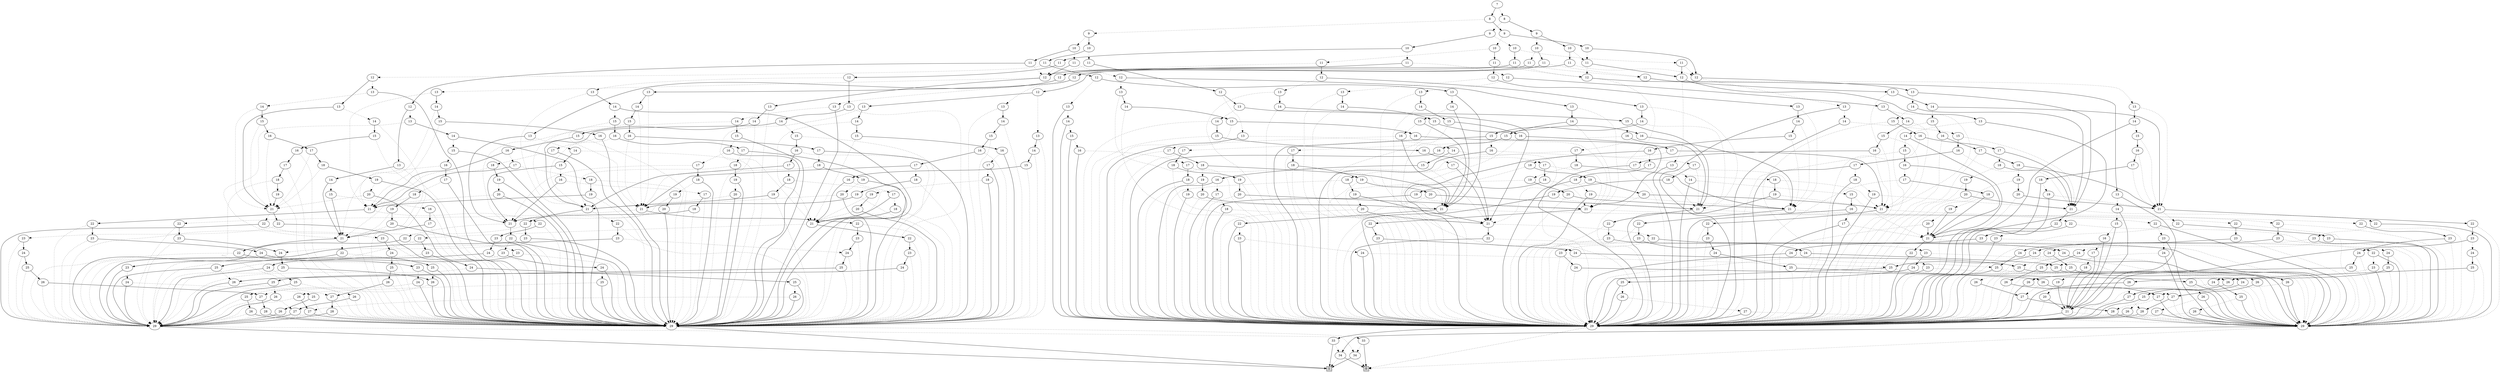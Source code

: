 digraph G {
0 [shape=box, label="0", style=filled, shape=box, height=0.3, width=0.3];
1 [shape=box, label="1", style=filled, shape=box, height=0.3, width=0.3];
65420 [label="7"];
65420 -> 65356 [style=dotted];
65420 -> 65419 [style=filled];
65356 [label="8"];
65356 -> 65302 [style=dotted];
65356 -> 65355 [style=filled];
65302 [label="9"];
65302 -> 65245 [style=dotted];
65302 -> 65301 [style=filled];
65245 [label="10"];
65245 -> 64193 [style=dotted];
65245 -> 65244 [style=filled];
64193 [label="11"];
64193 -> 64167 [style=dotted];
64193 -> 64192 [style=filled];
64167 [label="12"];
64167 -> 64158 [style=dotted];
64167 -> 64166 [style=filled];
64158 [label="13"];
64158 -> 64157 [style=dotted];
64158 -> 64135 [style=filled];
64157 [label="14"];
64157 -> 64156 [style=dotted];
64157 -> 64135 [style=filled];
64156 [label="15"];
64156 -> 64151 [style=dotted];
64156 -> 64155 [style=filled];
64151 [label="21"];
64151 -> 64143 [style=dotted];
64151 -> 64150 [style=filled];
64143 [label="22"];
64143 -> 64142 [style=dotted];
64143 -> 64136 [style=filled];
64142 [label="23"];
64142 -> 64141 [style=dotted];
64142 -> 64136 [style=filled];
64141 [label="24"];
64141 -> 64135 [style=dotted];
64141 -> 64140 [style=filled];
64135 [label="29"];
64135 -> 0 [style=dotted];
64135 -> 1198 [style=filled];
1198 [label="33"];
1198 -> 71 [style=dotted];
1198 -> 1 [style=filled];
71 [label="34"];
71 -> 1 [style=dotted];
71 -> 0 [style=filled];
64140 [label="25"];
64140 -> 64135 [style=dotted];
64140 -> 64139 [style=filled];
64139 [label="26"];
64139 -> 64138 [style=dotted];
64139 -> 64136 [style=filled];
64138 [label="27"];
64138 -> 64137 [style=dotted];
64138 -> 64136 [style=filled];
64137 [label="28"];
64137 -> 64135 [style=dotted];
64137 -> 64136 [style=filled];
64136 [label="29"];
64136 -> 0 [style=dotted];
64136 -> 71 [style=filled];
64150 [label="22"];
64150 -> 64149 [style=dotted];
64150 -> 64135 [style=filled];
64149 [label="23"];
64149 -> 64148 [style=dotted];
64149 -> 64135 [style=filled];
64148 [label="24"];
64148 -> 64136 [style=dotted];
64148 -> 64147 [style=filled];
64147 [label="25"];
64147 -> 64136 [style=dotted];
64147 -> 64146 [style=filled];
64146 [label="26"];
64146 -> 64145 [style=dotted];
64146 -> 64135 [style=filled];
64145 [label="27"];
64145 -> 64144 [style=dotted];
64145 -> 64135 [style=filled];
64144 [label="28"];
64144 -> 64136 [style=dotted];
64144 -> 64135 [style=filled];
64155 [label="16"];
64155 -> 64151 [style=dotted];
64155 -> 64154 [style=filled];
64154 [label="17"];
64154 -> 64153 [style=dotted];
64154 -> 64135 [style=filled];
64153 [label="18"];
64153 -> 64152 [style=dotted];
64153 -> 64135 [style=filled];
64152 [label="19"];
64152 -> 64151 [style=dotted];
64152 -> 64135 [style=filled];
64166 [label="13"];
64166 -> 64165 [style=dotted];
64166 -> 64151 [style=filled];
64165 [label="14"];
64165 -> 64164 [style=dotted];
64165 -> 64151 [style=filled];
64164 [label="15"];
64164 -> 64135 [style=dotted];
64164 -> 64163 [style=filled];
64163 [label="16"];
64163 -> 64135 [style=dotted];
64163 -> 64162 [style=filled];
64162 [label="17"];
64162 -> 64161 [style=dotted];
64162 -> 64151 [style=filled];
64161 [label="18"];
64161 -> 64160 [style=dotted];
64161 -> 64151 [style=filled];
64160 [label="19"];
64160 -> 64135 [style=dotted];
64160 -> 64159 [style=filled];
64159 [label="20"];
64159 -> 64135 [style=dotted];
64159 -> 64151 [style=filled];
64192 [label="12"];
64192 -> 64183 [style=dotted];
64192 -> 64191 [style=filled];
64183 [label="13"];
64183 -> 64182 [style=dotted];
64183 -> 64135 [style=filled];
64182 [label="14"];
64182 -> 64181 [style=dotted];
64182 -> 64135 [style=filled];
64181 [label="15"];
64181 -> 64178 [style=dotted];
64181 -> 64180 [style=filled];
64178 [label="21"];
64178 -> 64172 [style=dotted];
64178 -> 64177 [style=filled];
64172 [label="22"];
64172 -> 64171 [style=dotted];
64172 -> 64136 [style=filled];
64171 [label="23"];
64171 -> 64170 [style=dotted];
64171 -> 64136 [style=filled];
64170 [label="24"];
64170 -> 64135 [style=dotted];
64170 -> 64169 [style=filled];
64169 [label="25"];
64169 -> 64168 [style=dotted];
64169 -> 64136 [style=filled];
64168 [label="26"];
64168 -> 64135 [style=dotted];
64168 -> 64136 [style=filled];
64177 [label="22"];
64177 -> 64176 [style=dotted];
64177 -> 64135 [style=filled];
64176 [label="23"];
64176 -> 64175 [style=dotted];
64176 -> 64135 [style=filled];
64175 [label="24"];
64175 -> 64136 [style=dotted];
64175 -> 64174 [style=filled];
64174 [label="25"];
64174 -> 64173 [style=dotted];
64174 -> 64135 [style=filled];
64173 [label="26"];
64173 -> 64136 [style=dotted];
64173 -> 64135 [style=filled];
64180 [label="16"];
64180 -> 64179 [style=dotted];
64180 -> 64135 [style=filled];
64179 [label="17"];
64179 -> 64178 [style=dotted];
64179 -> 64135 [style=filled];
64191 [label="13"];
64191 -> 64190 [style=dotted];
64191 -> 64178 [style=filled];
64190 [label="14"];
64190 -> 64189 [style=dotted];
64190 -> 64178 [style=filled];
64189 [label="15"];
64189 -> 64135 [style=dotted];
64189 -> 64188 [style=filled];
64188 [label="16"];
64188 -> 64187 [style=dotted];
64188 -> 64178 [style=filled];
64187 [label="17"];
64187 -> 64135 [style=dotted];
64187 -> 64186 [style=filled];
64186 [label="18"];
64186 -> 64185 [style=dotted];
64186 -> 64178 [style=filled];
64185 [label="19"];
64185 -> 64184 [style=dotted];
64185 -> 64178 [style=filled];
64184 [label="20"];
64184 -> 64135 [style=dotted];
64184 -> 64178 [style=filled];
65244 [label="11"];
65244 -> 64203 [style=dotted];
65244 -> 65243 [style=filled];
64203 [label="12"];
64203 -> 64135 [style=dotted];
64203 -> 64202 [style=filled];
64202 [label="13"];
64202 -> 64201 [style=dotted];
64202 -> 64194 [style=filled];
64201 [label="14"];
64201 -> 64200 [style=dotted];
64201 -> 64194 [style=filled];
64200 [label="15"];
64200 -> 64199 [style=dotted];
64200 -> 64194 [style=filled];
64199 [label="16"];
64199 -> 64198 [style=dotted];
64199 -> 64194 [style=filled];
64198 [label="17"];
64198 -> 64197 [style=dotted];
64198 -> 64194 [style=filled];
64197 [label="18"];
64197 -> 64196 [style=dotted];
64197 -> 64194 [style=filled];
64196 [label="19"];
64196 -> 64195 [style=dotted];
64196 -> 64194 [style=filled];
64195 [label="20"];
64195 -> 64135 [style=dotted];
64195 -> 64194 [style=filled];
64194 [label="21"];
64194 -> 64136 [style=dotted];
64194 -> 64135 [style=filled];
65243 [label="12"];
65243 -> 65235 [style=dotted];
65243 -> 65242 [style=filled];
65235 [label="13"];
65235 -> 65227 [style=dotted];
65235 -> 65234 [style=filled];
65227 [label="21"];
65227 -> 65219 [style=dotted];
65227 -> 65226 [style=filled];
65219 [label="22"];
65219 -> 65211 [style=dotted];
65219 -> 65218 [style=filled];
65211 [label="29"];
65211 -> 1194 [style=dotted];
65211 -> 1 [style=filled];
1194 [label="33"];
1194 -> 70 [style=dotted];
1194 -> 0 [style=filled];
70 [label="34"];
70 -> 0 [style=dotted];
70 -> 1 [style=filled];
65218 [label="23"];
65218 -> 65211 [style=dotted];
65218 -> 65217 [style=filled];
65217 [label="24"];
65217 -> 65211 [style=dotted];
65217 -> 65216 [style=filled];
65216 [label="25"];
65216 -> 65215 [style=dotted];
65216 -> 65212 [style=filled];
65215 [label="26"];
65215 -> 65214 [style=dotted];
65215 -> 65212 [style=filled];
65214 [label="27"];
65214 -> 65211 [style=dotted];
65214 -> 65213 [style=filled];
65213 [label="28"];
65213 -> 65211 [style=dotted];
65213 -> 65212 [style=filled];
65212 [label="29"];
65212 -> 70 [style=dotted];
65212 -> 1 [style=filled];
65226 [label="22"];
65226 -> 65212 [style=dotted];
65226 -> 65225 [style=filled];
65225 [label="23"];
65225 -> 65212 [style=dotted];
65225 -> 65224 [style=filled];
65224 [label="24"];
65224 -> 65212 [style=dotted];
65224 -> 65223 [style=filled];
65223 [label="25"];
65223 -> 65222 [style=dotted];
65223 -> 65211 [style=filled];
65222 [label="26"];
65222 -> 65221 [style=dotted];
65222 -> 65211 [style=filled];
65221 [label="27"];
65221 -> 65212 [style=dotted];
65221 -> 65220 [style=filled];
65220 [label="28"];
65220 -> 65212 [style=dotted];
65220 -> 65211 [style=filled];
65234 [label="14"];
65234 -> 65227 [style=dotted];
65234 -> 65233 [style=filled];
65233 [label="15"];
65233 -> 65227 [style=dotted];
65233 -> 65232 [style=filled];
65232 [label="16"];
65232 -> 65231 [style=dotted];
65232 -> 65211 [style=filled];
65231 [label="17"];
65231 -> 65230 [style=dotted];
65231 -> 65211 [style=filled];
65230 [label="18"];
65230 -> 65227 [style=dotted];
65230 -> 65229 [style=filled];
65229 [label="19"];
65229 -> 65228 [style=dotted];
65229 -> 65211 [style=filled];
65228 [label="20"];
65228 -> 65227 [style=dotted];
65228 -> 65211 [style=filled];
65242 [label="13"];
65242 -> 65211 [style=dotted];
65242 -> 65241 [style=filled];
65241 [label="14"];
65241 -> 65211 [style=dotted];
65241 -> 65240 [style=filled];
65240 [label="15"];
65240 -> 65211 [style=dotted];
65240 -> 65239 [style=filled];
65239 [label="16"];
65239 -> 65238 [style=dotted];
65239 -> 65227 [style=filled];
65238 [label="17"];
65238 -> 65237 [style=dotted];
65238 -> 65227 [style=filled];
65237 [label="18"];
65237 -> 65211 [style=dotted];
65237 -> 65236 [style=filled];
65236 [label="19"];
65236 -> 65211 [style=dotted];
65236 -> 65227 [style=filled];
65301 [label="10"];
65301 -> 65274 [style=dotted];
65301 -> 65300 [style=filled];
65274 [label="11"];
65274 -> 64259 [style=dotted];
65274 -> 65273 [style=filled];
64259 [label="12"];
64259 -> 64251 [style=dotted];
64259 -> 64258 [style=filled];
64251 [label="13"];
64251 -> 64135 [style=dotted];
64251 -> 64250 [style=filled];
64250 [label="14"];
64250 -> 64135 [style=dotted];
64250 -> 64249 [style=filled];
64249 [label="15"];
64249 -> 64135 [style=dotted];
64249 -> 64248 [style=filled];
64248 [label="16"];
64248 -> 64135 [style=dotted];
64248 -> 64247 [style=filled];
64247 [label="17"];
64247 -> 64246 [style=dotted];
64247 -> 64243 [style=filled];
64246 [label="18"];
64246 -> 64135 [style=dotted];
64246 -> 64245 [style=filled];
64245 [label="19"];
64245 -> 64135 [style=dotted];
64245 -> 64244 [style=filled];
64244 [label="20"];
64244 -> 64135 [style=dotted];
64244 -> 64243 [style=filled];
64243 [label="21"];
64243 -> 64238 [style=dotted];
64243 -> 64242 [style=filled];
64238 [label="22"];
64238 -> 64136 [style=dotted];
64238 -> 64237 [style=filled];
64237 [label="23"];
64237 -> 64136 [style=dotted];
64237 -> 64236 [style=filled];
64236 [label="24"];
64236 -> 64136 [style=dotted];
64236 -> 64235 [style=filled];
64235 [label="25"];
64235 -> 64136 [style=dotted];
64235 -> 64211 [style=filled];
64211 [label="26"];
64211 -> 64210 [style=dotted];
64211 -> 64135 [style=filled];
64210 [label="27"];
64210 -> 64136 [style=dotted];
64210 -> 64144 [style=filled];
64242 [label="22"];
64242 -> 64135 [style=dotted];
64242 -> 64241 [style=filled];
64241 [label="23"];
64241 -> 64135 [style=dotted];
64241 -> 64240 [style=filled];
64240 [label="24"];
64240 -> 64135 [style=dotted];
64240 -> 64239 [style=filled];
64239 [label="25"];
64239 -> 64135 [style=dotted];
64239 -> 64205 [style=filled];
64205 [label="26"];
64205 -> 64204 [style=dotted];
64205 -> 64136 [style=filled];
64204 [label="27"];
64204 -> 64135 [style=dotted];
64204 -> 64137 [style=filled];
64258 [label="13"];
64258 -> 64243 [style=dotted];
64258 -> 64257 [style=filled];
64257 [label="14"];
64257 -> 64243 [style=dotted];
64257 -> 64256 [style=filled];
64256 [label="15"];
64256 -> 64243 [style=dotted];
64256 -> 64255 [style=filled];
64255 [label="16"];
64255 -> 64243 [style=dotted];
64255 -> 64254 [style=filled];
64254 [label="17"];
64254 -> 64253 [style=dotted];
64254 -> 64135 [style=filled];
64253 [label="18"];
64253 -> 64243 [style=dotted];
64253 -> 64252 [style=filled];
64252 [label="19"];
64252 -> 64243 [style=dotted];
64252 -> 64135 [style=filled];
65273 [label="12"];
65273 -> 65266 [style=dotted];
65273 -> 65272 [style=filled];
65266 [label="13"];
65266 -> 65265 [style=dotted];
65266 -> 65211 [style=filled];
65265 [label="14"];
65265 -> 65258 [style=dotted];
65265 -> 65264 [style=filled];
65258 [label="21"];
65258 -> 65251 [style=dotted];
65258 -> 65257 [style=filled];
65251 [label="22"];
65251 -> 65250 [style=dotted];
65251 -> 65212 [style=filled];
65250 [label="23"];
65250 -> 65211 [style=dotted];
65250 -> 65249 [style=filled];
65249 [label="24"];
65249 -> 65248 [style=dotted];
65249 -> 65212 [style=filled];
65248 [label="25"];
65248 -> 65247 [style=dotted];
65248 -> 65212 [style=filled];
65247 [label="26"];
65247 -> 65211 [style=dotted];
65247 -> 65246 [style=filled];
65246 [label="27"];
65246 -> 65211 [style=dotted];
65246 -> 65212 [style=filled];
65257 [label="22"];
65257 -> 65256 [style=dotted];
65257 -> 65211 [style=filled];
65256 [label="23"];
65256 -> 65212 [style=dotted];
65256 -> 65255 [style=filled];
65255 [label="24"];
65255 -> 65254 [style=dotted];
65255 -> 65211 [style=filled];
65254 [label="25"];
65254 -> 65253 [style=dotted];
65254 -> 65211 [style=filled];
65253 [label="26"];
65253 -> 65212 [style=dotted];
65253 -> 65252 [style=filled];
65252 [label="27"];
65252 -> 65212 [style=dotted];
65252 -> 65211 [style=filled];
65264 [label="15"];
65264 -> 65263 [style=dotted];
65264 -> 65211 [style=filled];
65263 [label="16"];
65263 -> 65262 [style=dotted];
65263 -> 65211 [style=filled];
65262 [label="17"];
65262 -> 65258 [style=dotted];
65262 -> 65261 [style=filled];
65261 [label="18"];
65261 -> 65260 [style=dotted];
65261 -> 65211 [style=filled];
65260 [label="19"];
65260 -> 65258 [style=dotted];
65260 -> 65259 [style=filled];
65259 [label="20"];
65259 -> 65258 [style=dotted];
65259 -> 65211 [style=filled];
65272 [label="13"];
65272 -> 65271 [style=dotted];
65272 -> 65258 [style=filled];
65271 [label="14"];
65271 -> 65211 [style=dotted];
65271 -> 65270 [style=filled];
65270 [label="15"];
65270 -> 65269 [style=dotted];
65270 -> 65258 [style=filled];
65269 [label="16"];
65269 -> 65268 [style=dotted];
65269 -> 65258 [style=filled];
65268 [label="17"];
65268 -> 65211 [style=dotted];
65268 -> 65267 [style=filled];
65267 [label="18"];
65267 -> 65211 [style=dotted];
65267 -> 65258 [style=filled];
65300 [label="11"];
65300 -> 65243 [style=dotted];
65300 -> 65299 [style=filled];
65299 [label="12"];
65299 -> 65291 [style=dotted];
65299 -> 65298 [style=filled];
65291 [label="13"];
65291 -> 65283 [style=dotted];
65291 -> 65290 [style=filled];
65283 [label="21"];
65283 -> 65278 [style=dotted];
65283 -> 65282 [style=filled];
65278 [label="22"];
65278 -> 65211 [style=dotted];
65278 -> 65277 [style=filled];
65277 [label="23"];
65277 -> 65276 [style=dotted];
65277 -> 65212 [style=filled];
65276 [label="24"];
65276 -> 65211 [style=dotted];
65276 -> 65275 [style=filled];
65275 [label="25"];
65275 -> 65211 [style=dotted];
65275 -> 65215 [style=filled];
65282 [label="22"];
65282 -> 65212 [style=dotted];
65282 -> 65281 [style=filled];
65281 [label="23"];
65281 -> 65280 [style=dotted];
65281 -> 65211 [style=filled];
65280 [label="24"];
65280 -> 65212 [style=dotted];
65280 -> 65279 [style=filled];
65279 [label="25"];
65279 -> 65212 [style=dotted];
65279 -> 65222 [style=filled];
65290 [label="14"];
65290 -> 65289 [style=dotted];
65290 -> 65211 [style=filled];
65289 [label="15"];
65289 -> 65283 [style=dotted];
65289 -> 65288 [style=filled];
65288 [label="16"];
65288 -> 65283 [style=dotted];
65288 -> 65287 [style=filled];
65287 [label="17"];
65287 -> 65286 [style=dotted];
65287 -> 65211 [style=filled];
65286 [label="18"];
65286 -> 65283 [style=dotted];
65286 -> 65285 [style=filled];
65285 [label="19"];
65285 -> 65284 [style=dotted];
65285 -> 65211 [style=filled];
65284 [label="20"];
65284 -> 65283 [style=dotted];
65284 -> 65211 [style=filled];
65298 [label="13"];
65298 -> 65211 [style=dotted];
65298 -> 65297 [style=filled];
65297 [label="14"];
65297 -> 65296 [style=dotted];
65297 -> 65283 [style=filled];
65296 [label="15"];
65296 -> 65211 [style=dotted];
65296 -> 65295 [style=filled];
65295 [label="16"];
65295 -> 65211 [style=dotted];
65295 -> 65294 [style=filled];
65294 [label="17"];
65294 -> 65293 [style=dotted];
65294 -> 65283 [style=filled];
65293 [label="18"];
65293 -> 65211 [style=dotted];
65293 -> 65292 [style=filled];
65292 [label="19"];
65292 -> 65211 [style=dotted];
65292 -> 65283 [style=filled];
65355 [label="9"];
65355 -> 65326 [style=dotted];
65355 -> 65354 [style=filled];
65326 [label="10"];
65326 -> 65303 [style=dotted];
65326 -> 65325 [style=filled];
65303 [label="11"];
65303 -> 64339 [style=dotted];
65303 -> 65243 [style=filled];
64339 [label="12"];
64339 -> 64330 [style=dotted];
64339 -> 64338 [style=filled];
64330 [label="13"];
64330 -> 64323 [style=dotted];
64330 -> 64329 [style=filled];
64323 [label="21"];
64323 -> 64317 [style=dotted];
64323 -> 64322 [style=filled];
64317 [label="22"];
64317 -> 64135 [style=dotted];
64317 -> 64316 [style=filled];
64316 [label="23"];
64316 -> 64315 [style=dotted];
64316 -> 64136 [style=filled];
64315 [label="24"];
64315 -> 64135 [style=dotted];
64315 -> 64314 [style=filled];
64314 [label="25"];
64314 -> 64135 [style=dotted];
64314 -> 64313 [style=filled];
64313 [label="26"];
64313 -> 64135 [style=dotted];
64313 -> 64138 [style=filled];
64322 [label="22"];
64322 -> 64136 [style=dotted];
64322 -> 64321 [style=filled];
64321 [label="23"];
64321 -> 64320 [style=dotted];
64321 -> 64135 [style=filled];
64320 [label="24"];
64320 -> 64136 [style=dotted];
64320 -> 64319 [style=filled];
64319 [label="25"];
64319 -> 64136 [style=dotted];
64319 -> 64318 [style=filled];
64318 [label="26"];
64318 -> 64136 [style=dotted];
64318 -> 64145 [style=filled];
64329 [label="14"];
64329 -> 64328 [style=dotted];
64329 -> 64135 [style=filled];
64328 [label="15"];
64328 -> 64323 [style=dotted];
64328 -> 64327 [style=filled];
64327 [label="16"];
64327 -> 64323 [style=dotted];
64327 -> 64326 [style=filled];
64326 [label="17"];
64326 -> 64323 [style=dotted];
64326 -> 64325 [style=filled];
64325 [label="18"];
64325 -> 64324 [style=dotted];
64325 -> 64135 [style=filled];
64324 [label="19"];
64324 -> 64323 [style=dotted];
64324 -> 64135 [style=filled];
64338 [label="13"];
64338 -> 64135 [style=dotted];
64338 -> 64337 [style=filled];
64337 [label="14"];
64337 -> 64336 [style=dotted];
64337 -> 64323 [style=filled];
64336 [label="15"];
64336 -> 64135 [style=dotted];
64336 -> 64335 [style=filled];
64335 [label="16"];
64335 -> 64135 [style=dotted];
64335 -> 64334 [style=filled];
64334 [label="17"];
64334 -> 64135 [style=dotted];
64334 -> 64333 [style=filled];
64333 [label="18"];
64333 -> 64332 [style=dotted];
64333 -> 64323 [style=filled];
64332 [label="19"];
64332 -> 64135 [style=dotted];
64332 -> 64331 [style=filled];
64331 [label="20"];
64331 -> 64135 [style=dotted];
64331 -> 64323 [style=filled];
65325 [label="11"];
65325 -> 64339 [style=dotted];
65325 -> 65324 [style=filled];
65324 [label="12"];
65324 -> 65315 [style=dotted];
65324 -> 65323 [style=filled];
65315 [label="13"];
65315 -> 65211 [style=dotted];
65315 -> 65314 [style=filled];
65314 [label="14"];
65314 -> 65211 [style=dotted];
65314 -> 65313 [style=filled];
65313 [label="15"];
65313 -> 65211 [style=dotted];
65313 -> 65312 [style=filled];
65312 [label="16"];
65312 -> 65211 [style=dotted];
65312 -> 65311 [style=filled];
65311 [label="17"];
65311 -> 65310 [style=dotted];
65311 -> 65308 [style=filled];
65310 [label="18"];
65310 -> 65211 [style=dotted];
65310 -> 65309 [style=filled];
65309 [label="19"];
65309 -> 65211 [style=dotted];
65309 -> 65308 [style=filled];
65308 [label="21"];
65308 -> 65305 [style=dotted];
65308 -> 65307 [style=filled];
65305 [label="22"];
65305 -> 65212 [style=dotted];
65305 -> 65304 [style=filled];
65304 [label="23"];
65304 -> 65212 [style=dotted];
65304 -> 65280 [style=filled];
65307 [label="22"];
65307 -> 65211 [style=dotted];
65307 -> 65306 [style=filled];
65306 [label="23"];
65306 -> 65211 [style=dotted];
65306 -> 65276 [style=filled];
65323 [label="13"];
65323 -> 65308 [style=dotted];
65323 -> 65322 [style=filled];
65322 [label="14"];
65322 -> 65308 [style=dotted];
65322 -> 65321 [style=filled];
65321 [label="15"];
65321 -> 65308 [style=dotted];
65321 -> 65320 [style=filled];
65320 [label="16"];
65320 -> 65308 [style=dotted];
65320 -> 65319 [style=filled];
65319 [label="17"];
65319 -> 65318 [style=dotted];
65319 -> 65211 [style=filled];
65318 [label="18"];
65318 -> 65308 [style=dotted];
65318 -> 65317 [style=filled];
65317 [label="19"];
65317 -> 65316 [style=dotted];
65317 -> 65211 [style=filled];
65316 [label="20"];
65316 -> 65308 [style=dotted];
65316 -> 65211 [style=filled];
65354 [label="10"];
65354 -> 64359 [style=dotted];
65354 -> 65353 [style=filled];
64359 [label="11"];
64359 -> 64203 [style=dotted];
64359 -> 64192 [style=filled];
65353 [label="11"];
65353 -> 64167 [style=dotted];
65353 -> 65352 [style=filled];
65352 [label="12"];
65352 -> 65343 [style=dotted];
65352 -> 65351 [style=filled];
65343 [label="13"];
65343 -> 65211 [style=dotted];
65343 -> 65342 [style=filled];
65342 [label="14"];
65342 -> 65211 [style=dotted];
65342 -> 65341 [style=filled];
65341 [label="15"];
65341 -> 65211 [style=dotted];
65341 -> 65340 [style=filled];
65340 [label="16"];
65340 -> 65339 [style=dotted];
65340 -> 65337 [style=filled];
65339 [label="17"];
65339 -> 65338 [style=dotted];
65339 -> 65337 [style=filled];
65338 [label="18"];
65338 -> 65211 [style=dotted];
65338 -> 65337 [style=filled];
65337 [label="21"];
65337 -> 65331 [style=dotted];
65337 -> 65336 [style=filled];
65331 [label="22"];
65331 -> 65212 [style=dotted];
65331 -> 65330 [style=filled];
65330 [label="23"];
65330 -> 65212 [style=dotted];
65330 -> 65329 [style=filled];
65329 [label="24"];
65329 -> 65212 [style=dotted];
65329 -> 65328 [style=filled];
65328 [label="25"];
65328 -> 65327 [style=dotted];
65328 -> 65211 [style=filled];
65327 [label="26"];
65327 -> 65252 [style=dotted];
65327 -> 65211 [style=filled];
65336 [label="22"];
65336 -> 65211 [style=dotted];
65336 -> 65335 [style=filled];
65335 [label="23"];
65335 -> 65211 [style=dotted];
65335 -> 65334 [style=filled];
65334 [label="24"];
65334 -> 65211 [style=dotted];
65334 -> 65333 [style=filled];
65333 [label="25"];
65333 -> 65332 [style=dotted];
65333 -> 65212 [style=filled];
65332 [label="26"];
65332 -> 65246 [style=dotted];
65332 -> 65212 [style=filled];
65351 [label="13"];
65351 -> 65337 [style=dotted];
65351 -> 65350 [style=filled];
65350 [label="14"];
65350 -> 65337 [style=dotted];
65350 -> 65349 [style=filled];
65349 [label="15"];
65349 -> 65337 [style=dotted];
65349 -> 65348 [style=filled];
65348 [label="16"];
65348 -> 65347 [style=dotted];
65348 -> 65211 [style=filled];
65347 [label="17"];
65347 -> 65346 [style=dotted];
65347 -> 65211 [style=filled];
65346 [label="18"];
65346 -> 65345 [style=dotted];
65346 -> 65211 [style=filled];
65345 [label="19"];
65345 -> 65337 [style=dotted];
65345 -> 65344 [style=filled];
65344 [label="20"];
65344 -> 65337 [style=dotted];
65344 -> 65211 [style=filled];
65419 [label="8"];
65419 -> 65415 [style=dotted];
65419 -> 65418 [style=filled];
65415 [label="9"];
65415 -> 65384 [style=dotted];
65415 -> 65414 [style=filled];
65384 [label="10"];
65384 -> 65357 [style=dotted];
65384 -> 65383 [style=filled];
65357 [label="11"];
65357 -> 64416 [style=dotted];
65357 -> 65243 [style=filled];
64416 [label="12"];
64416 -> 64408 [style=dotted];
64416 -> 64415 [style=filled];
64408 [label="13"];
64408 -> 64135 [style=dotted];
64408 -> 64407 [style=filled];
64407 [label="14"];
64407 -> 64135 [style=dotted];
64407 -> 64406 [style=filled];
64406 [label="15"];
64406 -> 64135 [style=dotted];
64406 -> 64405 [style=filled];
64405 [label="16"];
64405 -> 64404 [style=dotted];
64405 -> 64400 [style=filled];
64404 [label="17"];
64404 -> 64135 [style=dotted];
64404 -> 64403 [style=filled];
64403 [label="18"];
64403 -> 64135 [style=dotted];
64403 -> 64402 [style=filled];
64402 [label="19"];
64402 -> 64135 [style=dotted];
64402 -> 64401 [style=filled];
64401 [label="20"];
64401 -> 64135 [style=dotted];
64401 -> 64400 [style=filled];
64400 [label="21"];
64400 -> 64394 [style=dotted];
64400 -> 64399 [style=filled];
64394 [label="22"];
64394 -> 64136 [style=dotted];
64394 -> 64393 [style=filled];
64393 [label="23"];
64393 -> 64136 [style=dotted];
64393 -> 64392 [style=filled];
64392 [label="24"];
64392 -> 64136 [style=dotted];
64392 -> 64391 [style=filled];
64391 [label="25"];
64391 -> 64390 [style=dotted];
64391 -> 64135 [style=filled];
64390 [label="26"];
64390 -> 64136 [style=dotted];
64390 -> 64210 [style=filled];
64399 [label="22"];
64399 -> 64135 [style=dotted];
64399 -> 64398 [style=filled];
64398 [label="23"];
64398 -> 64135 [style=dotted];
64398 -> 64397 [style=filled];
64397 [label="24"];
64397 -> 64135 [style=dotted];
64397 -> 64396 [style=filled];
64396 [label="25"];
64396 -> 64395 [style=dotted];
64396 -> 64136 [style=filled];
64395 [label="26"];
64395 -> 64135 [style=dotted];
64395 -> 64204 [style=filled];
64415 [label="13"];
64415 -> 64400 [style=dotted];
64415 -> 64414 [style=filled];
64414 [label="14"];
64414 -> 64400 [style=dotted];
64414 -> 64413 [style=filled];
64413 [label="15"];
64413 -> 64400 [style=dotted];
64413 -> 64412 [style=filled];
64412 [label="16"];
64412 -> 64411 [style=dotted];
64412 -> 64135 [style=filled];
64411 [label="17"];
64411 -> 64400 [style=dotted];
64411 -> 64410 [style=filled];
64410 [label="18"];
64410 -> 64400 [style=dotted];
64410 -> 64409 [style=filled];
64409 [label="19"];
64409 -> 64400 [style=dotted];
64409 -> 64135 [style=filled];
65383 [label="11"];
65383 -> 65243 [style=dotted];
65383 -> 65382 [style=filled];
65382 [label="12"];
65382 -> 65376 [style=dotted];
65382 -> 65381 [style=filled];
65376 [label="13"];
65376 -> 65368 [style=dotted];
65376 -> 65375 [style=filled];
65368 [label="21"];
65368 -> 65362 [style=dotted];
65368 -> 65367 [style=filled];
65362 [label="22"];
65362 -> 65211 [style=dotted];
65362 -> 65361 [style=filled];
65361 [label="23"];
65361 -> 65360 [style=dotted];
65361 -> 65212 [style=filled];
65360 [label="24"];
65360 -> 65359 [style=dotted];
65360 -> 65212 [style=filled];
65359 [label="25"];
65359 -> 65211 [style=dotted];
65359 -> 65358 [style=filled];
65358 [label="26"];
65358 -> 65211 [style=dotted];
65358 -> 65212 [style=filled];
65367 [label="22"];
65367 -> 65212 [style=dotted];
65367 -> 65366 [style=filled];
65366 [label="23"];
65366 -> 65365 [style=dotted];
65366 -> 65211 [style=filled];
65365 [label="24"];
65365 -> 65364 [style=dotted];
65365 -> 65211 [style=filled];
65364 [label="25"];
65364 -> 65212 [style=dotted];
65364 -> 65363 [style=filled];
65363 [label="26"];
65363 -> 65212 [style=dotted];
65363 -> 65211 [style=filled];
65375 [label="14"];
65375 -> 65374 [style=dotted];
65375 -> 65211 [style=filled];
65374 [label="15"];
65374 -> 65373 [style=dotted];
65374 -> 65211 [style=filled];
65373 [label="16"];
65373 -> 65368 [style=dotted];
65373 -> 65372 [style=filled];
65372 [label="17"];
65372 -> 65371 [style=dotted];
65372 -> 65211 [style=filled];
65371 [label="18"];
65371 -> 65368 [style=dotted];
65371 -> 65370 [style=filled];
65370 [label="19"];
65370 -> 65368 [style=dotted];
65370 -> 65369 [style=filled];
65369 [label="20"];
65369 -> 65368 [style=dotted];
65369 -> 65211 [style=filled];
65381 [label="13"];
65381 -> 65211 [style=dotted];
65381 -> 65380 [style=filled];
65380 [label="14"];
65380 -> 65379 [style=dotted];
65380 -> 65368 [style=filled];
65379 [label="15"];
65379 -> 65378 [style=dotted];
65379 -> 65368 [style=filled];
65378 [label="16"];
65378 -> 65211 [style=dotted];
65378 -> 65377 [style=filled];
65377 [label="17"];
65377 -> 65211 [style=dotted];
65377 -> 65368 [style=filled];
65414 [label="10"];
65414 -> 65385 [style=dotted];
65414 -> 65413 [style=filled];
65385 [label="11"];
65385 -> 65243 [style=dotted];
65385 -> 64460 [style=filled];
64460 [label="12"];
64460 -> 64451 [style=dotted];
64460 -> 64459 [style=filled];
64451 [label="13"];
64451 -> 64450 [style=dotted];
64451 -> 64135 [style=filled];
64450 [label="14"];
64450 -> 64445 [style=dotted];
64450 -> 64449 [style=filled];
64445 [label="21"];
64445 -> 64443 [style=dotted];
64445 -> 64444 [style=filled];
64443 [label="22"];
64443 -> 64368 [style=dotted];
64443 -> 64136 [style=filled];
64368 [label="23"];
64368 -> 64135 [style=dotted];
64368 -> 64367 [style=filled];
64367 [label="24"];
64367 -> 64135 [style=dotted];
64367 -> 64366 [style=filled];
64366 [label="25"];
64366 -> 64365 [style=dotted];
64366 -> 64136 [style=filled];
64365 [label="26"];
64365 -> 64260 [style=dotted];
64365 -> 64136 [style=filled];
64260 [label="27"];
64260 -> 64135 [style=dotted];
64260 -> 64136 [style=filled];
64444 [label="22"];
64444 -> 64363 [style=dotted];
64444 -> 64135 [style=filled];
64363 [label="23"];
64363 -> 64136 [style=dotted];
64363 -> 64362 [style=filled];
64362 [label="24"];
64362 -> 64136 [style=dotted];
64362 -> 64361 [style=filled];
64361 [label="25"];
64361 -> 64360 [style=dotted];
64361 -> 64135 [style=filled];
64360 [label="26"];
64360 -> 64266 [style=dotted];
64360 -> 64135 [style=filled];
64266 [label="27"];
64266 -> 64136 [style=dotted];
64266 -> 64135 [style=filled];
64449 [label="15"];
64449 -> 64445 [style=dotted];
64449 -> 64448 [style=filled];
64448 [label="16"];
64448 -> 64447 [style=dotted];
64448 -> 64135 [style=filled];
64447 [label="17"];
64447 -> 64446 [style=dotted];
64447 -> 64135 [style=filled];
64446 [label="18"];
64446 -> 64445 [style=dotted];
64446 -> 64135 [style=filled];
64459 [label="13"];
64459 -> 64458 [style=dotted];
64459 -> 64445 [style=filled];
64458 [label="14"];
64458 -> 64135 [style=dotted];
64458 -> 64457 [style=filled];
64457 [label="15"];
64457 -> 64135 [style=dotted];
64457 -> 64456 [style=filled];
64456 [label="16"];
64456 -> 64455 [style=dotted];
64456 -> 64445 [style=filled];
64455 [label="17"];
64455 -> 64454 [style=dotted];
64455 -> 64445 [style=filled];
64454 [label="18"];
64454 -> 64135 [style=dotted];
64454 -> 64453 [style=filled];
64453 [label="19"];
64453 -> 64452 [style=dotted];
64453 -> 64445 [style=filled];
64452 [label="20"];
64452 -> 64135 [style=dotted];
64452 -> 64445 [style=filled];
65413 [label="11"];
65413 -> 65412 [style=dotted];
65413 -> 64511 [style=filled];
65412 [label="12"];
65412 -> 65404 [style=dotted];
65412 -> 65411 [style=filled];
65404 [label="13"];
65404 -> 65403 [style=dotted];
65404 -> 65211 [style=filled];
65403 [label="14"];
65403 -> 65396 [style=dotted];
65403 -> 65402 [style=filled];
65396 [label="21"];
65396 -> 65390 [style=dotted];
65396 -> 65395 [style=filled];
65390 [label="22"];
65390 -> 65389 [style=dotted];
65390 -> 65212 [style=filled];
65389 [label="23"];
65389 -> 65211 [style=dotted];
65389 -> 65388 [style=filled];
65388 [label="24"];
65388 -> 65211 [style=dotted];
65388 -> 65387 [style=filled];
65387 [label="25"];
65387 -> 65211 [style=dotted];
65387 -> 65386 [style=filled];
65386 [label="26"];
65386 -> 65211 [style=dotted];
65386 -> 65214 [style=filled];
65395 [label="22"];
65395 -> 65394 [style=dotted];
65395 -> 65211 [style=filled];
65394 [label="23"];
65394 -> 65212 [style=dotted];
65394 -> 65393 [style=filled];
65393 [label="24"];
65393 -> 65212 [style=dotted];
65393 -> 65392 [style=filled];
65392 [label="25"];
65392 -> 65212 [style=dotted];
65392 -> 65391 [style=filled];
65391 [label="26"];
65391 -> 65212 [style=dotted];
65391 -> 65221 [style=filled];
65402 [label="15"];
65402 -> 65396 [style=dotted];
65402 -> 65401 [style=filled];
65401 [label="16"];
65401 -> 65396 [style=dotted];
65401 -> 65400 [style=filled];
65400 [label="17"];
65400 -> 65396 [style=dotted];
65400 -> 65399 [style=filled];
65399 [label="18"];
65399 -> 65396 [style=dotted];
65399 -> 65398 [style=filled];
65398 [label="19"];
65398 -> 65397 [style=dotted];
65398 -> 65211 [style=filled];
65397 [label="20"];
65397 -> 65396 [style=dotted];
65397 -> 65211 [style=filled];
65411 [label="13"];
65411 -> 65410 [style=dotted];
65411 -> 65396 [style=filled];
65410 [label="14"];
65410 -> 65211 [style=dotted];
65410 -> 65409 [style=filled];
65409 [label="15"];
65409 -> 65211 [style=dotted];
65409 -> 65408 [style=filled];
65408 [label="16"];
65408 -> 65211 [style=dotted];
65408 -> 65407 [style=filled];
65407 [label="17"];
65407 -> 65211 [style=dotted];
65407 -> 65406 [style=filled];
65406 [label="18"];
65406 -> 65211 [style=dotted];
65406 -> 65405 [style=filled];
65405 [label="19"];
65405 -> 65211 [style=dotted];
65405 -> 65396 [style=filled];
64511 [label="12"];
64511 -> 64502 [style=dotted];
64511 -> 64510 [style=filled];
64502 [label="13"];
64502 -> 64501 [style=dotted];
64502 -> 64135 [style=filled];
64501 [label="14"];
64501 -> 64500 [style=dotted];
64501 -> 64135 [style=filled];
64500 [label="15"];
64500 -> 64499 [style=dotted];
64500 -> 64135 [style=filled];
64499 [label="16"];
64499 -> 64498 [style=dotted];
64499 -> 64135 [style=filled];
64498 [label="17"];
64498 -> 64495 [style=dotted];
64498 -> 64497 [style=filled];
64495 [label="21"];
64495 -> 64490 [style=dotted];
64495 -> 64494 [style=filled];
64490 [label="22"];
64490 -> 64489 [style=dotted];
64490 -> 64136 [style=filled];
64489 [label="23"];
64489 -> 64488 [style=dotted];
64489 -> 64136 [style=filled];
64488 [label="24"];
64488 -> 64487 [style=dotted];
64488 -> 64136 [style=filled];
64487 [label="25"];
64487 -> 64313 [style=dotted];
64487 -> 64136 [style=filled];
64494 [label="22"];
64494 -> 64493 [style=dotted];
64494 -> 64135 [style=filled];
64493 [label="23"];
64493 -> 64492 [style=dotted];
64493 -> 64135 [style=filled];
64492 [label="24"];
64492 -> 64491 [style=dotted];
64492 -> 64135 [style=filled];
64491 [label="25"];
64491 -> 64318 [style=dotted];
64491 -> 64135 [style=filled];
64497 [label="18"];
64497 -> 64496 [style=dotted];
64497 -> 64135 [style=filled];
64496 [label="19"];
64496 -> 64495 [style=dotted];
64496 -> 64135 [style=filled];
64510 [label="13"];
64510 -> 64509 [style=dotted];
64510 -> 64495 [style=filled];
64509 [label="14"];
64509 -> 64508 [style=dotted];
64509 -> 64495 [style=filled];
64508 [label="15"];
64508 -> 64507 [style=dotted];
64508 -> 64495 [style=filled];
64507 [label="16"];
64507 -> 64506 [style=dotted];
64507 -> 64495 [style=filled];
64506 [label="17"];
64506 -> 64135 [style=dotted];
64506 -> 64505 [style=filled];
64505 [label="18"];
64505 -> 64504 [style=dotted];
64505 -> 64495 [style=filled];
64504 [label="19"];
64504 -> 64135 [style=dotted];
64504 -> 64503 [style=filled];
64503 [label="20"];
64503 -> 64135 [style=dotted];
64503 -> 64495 [style=filled];
65418 [label="9"];
65418 -> 65417 [style=dotted];
65418 -> 64564 [style=filled];
65417 [label="10"];
65417 -> 65416 [style=dotted];
65417 -> 64562 [style=filled];
65416 [label="11"];
65416 -> 65273 [style=dotted];
65416 -> 64537 [style=filled];
64537 [label="12"];
64537 -> 64529 [style=dotted];
64537 -> 64536 [style=filled];
64529 [label="13"];
64529 -> 64135 [style=dotted];
64529 -> 64528 [style=filled];
64528 [label="14"];
64528 -> 64135 [style=dotted];
64528 -> 64527 [style=filled];
64527 [label="15"];
64527 -> 64526 [style=dotted];
64527 -> 64521 [style=filled];
64526 [label="16"];
64526 -> 64525 [style=dotted];
64526 -> 64521 [style=filled];
64525 [label="17"];
64525 -> 64135 [style=dotted];
64525 -> 64524 [style=filled];
64524 [label="18"];
64524 -> 64135 [style=dotted];
64524 -> 64523 [style=filled];
64523 [label="19"];
64523 -> 64135 [style=dotted];
64523 -> 64522 [style=filled];
64522 [label="20"];
64522 -> 64135 [style=dotted];
64522 -> 64521 [style=filled];
64521 [label="21"];
64521 -> 64517 [style=dotted];
64521 -> 64520 [style=filled];
64517 [label="22"];
64517 -> 64136 [style=dotted];
64517 -> 64516 [style=filled];
64516 [label="23"];
64516 -> 64136 [style=dotted];
64516 -> 64515 [style=filled];
64515 [label="24"];
64515 -> 64391 [style=dotted];
64515 -> 64135 [style=filled];
64520 [label="22"];
64520 -> 64135 [style=dotted];
64520 -> 64519 [style=filled];
64519 [label="23"];
64519 -> 64135 [style=dotted];
64519 -> 64518 [style=filled];
64518 [label="24"];
64518 -> 64396 [style=dotted];
64518 -> 64136 [style=filled];
64536 [label="13"];
64536 -> 64521 [style=dotted];
64536 -> 64535 [style=filled];
64535 [label="14"];
64535 -> 64521 [style=dotted];
64535 -> 64534 [style=filled];
64534 [label="15"];
64534 -> 64533 [style=dotted];
64534 -> 64135 [style=filled];
64533 [label="16"];
64533 -> 64532 [style=dotted];
64533 -> 64135 [style=filled];
64532 [label="17"];
64532 -> 64521 [style=dotted];
64532 -> 64531 [style=filled];
64531 [label="18"];
64531 -> 64521 [style=dotted];
64531 -> 64530 [style=filled];
64530 [label="19"];
64530 -> 64521 [style=dotted];
64530 -> 64135 [style=filled];
64562 [label="11"];
64562 -> 64203 [style=dotted];
64562 -> 64561 [style=filled];
64561 [label="12"];
64561 -> 64553 [style=dotted];
64561 -> 64560 [style=filled];
64553 [label="13"];
64553 -> 64135 [style=dotted];
64553 -> 64552 [style=filled];
64552 [label="14"];
64552 -> 64135 [style=dotted];
64552 -> 64551 [style=filled];
64551 [label="15"];
64551 -> 64135 [style=dotted];
64551 -> 64550 [style=filled];
64550 [label="16"];
64550 -> 64549 [style=dotted];
64550 -> 64545 [style=filled];
64549 [label="17"];
64549 -> 64135 [style=dotted];
64549 -> 64548 [style=filled];
64548 [label="18"];
64548 -> 64547 [style=dotted];
64548 -> 64545 [style=filled];
64547 [label="19"];
64547 -> 64135 [style=dotted];
64547 -> 64546 [style=filled];
64546 [label="20"];
64546 -> 64135 [style=dotted];
64546 -> 64545 [style=filled];
64545 [label="21"];
64545 -> 64541 [style=dotted];
64545 -> 64544 [style=filled];
64541 [label="22"];
64541 -> 64136 [style=dotted];
64541 -> 64540 [style=filled];
64540 [label="23"];
64540 -> 64136 [style=dotted];
64540 -> 64539 [style=filled];
64539 [label="24"];
64539 -> 64136 [style=dotted];
64539 -> 64491 [style=filled];
64544 [label="22"];
64544 -> 64135 [style=dotted];
64544 -> 64543 [style=filled];
64543 [label="23"];
64543 -> 64135 [style=dotted];
64543 -> 64542 [style=filled];
64542 [label="24"];
64542 -> 64135 [style=dotted];
64542 -> 64487 [style=filled];
64560 [label="13"];
64560 -> 64545 [style=dotted];
64560 -> 64559 [style=filled];
64559 [label="14"];
64559 -> 64545 [style=dotted];
64559 -> 64558 [style=filled];
64558 [label="15"];
64558 -> 64545 [style=dotted];
64558 -> 64557 [style=filled];
64557 [label="16"];
64557 -> 64556 [style=dotted];
64557 -> 64135 [style=filled];
64556 [label="17"];
64556 -> 64545 [style=dotted];
64556 -> 64555 [style=filled];
64555 [label="18"];
64555 -> 64554 [style=dotted];
64555 -> 64135 [style=filled];
64554 [label="19"];
64554 -> 64545 [style=dotted];
64554 -> 64135 [style=filled];
64564 [label="10"];
64564 -> 64359 [style=dotted];
64564 -> 64167 [style=filled];
}
